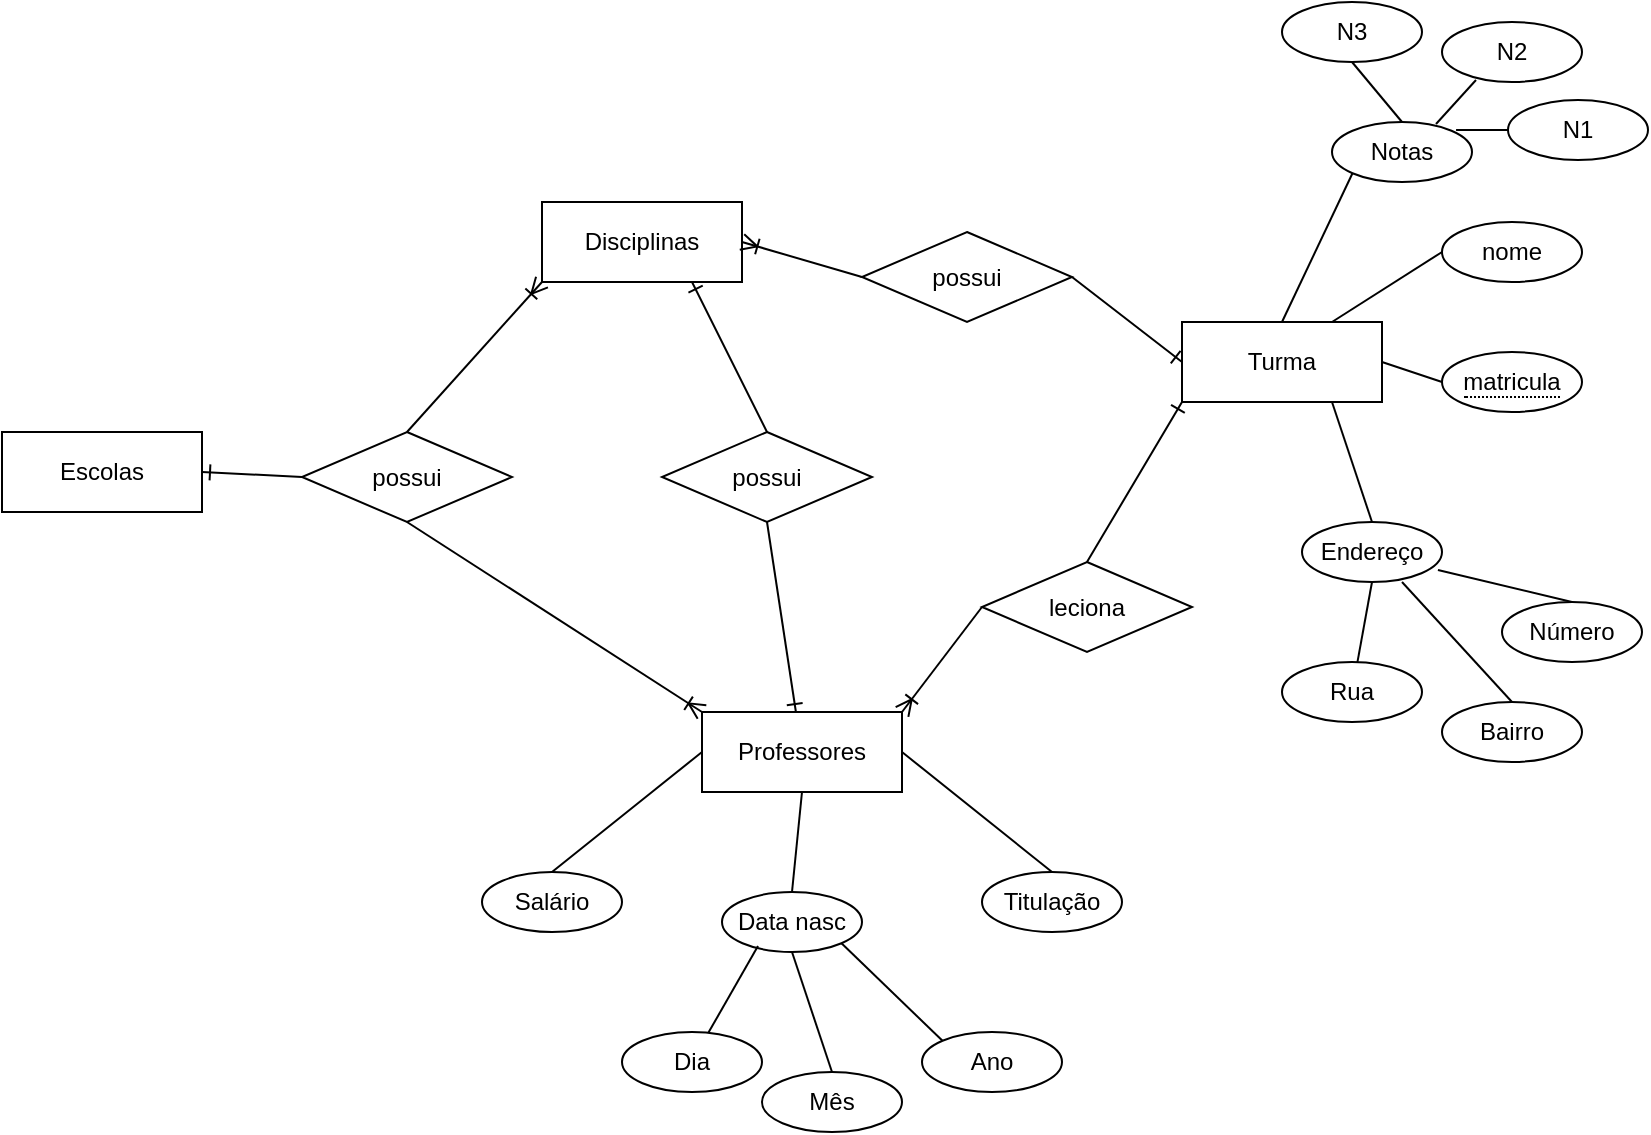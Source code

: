 <mxfile version="20.1.1" type="github">
  <diagram id="R2lEEEUBdFMjLlhIrx00" name="Page-1">
    <mxGraphModel dx="1381" dy="764" grid="1" gridSize="10" guides="1" tooltips="1" connect="1" arrows="1" fold="1" page="1" pageScale="1" pageWidth="850" pageHeight="1100" math="0" shadow="0" extFonts="Permanent Marker^https://fonts.googleapis.com/css?family=Permanent+Marker">
      <root>
        <mxCell id="0" />
        <mxCell id="1" parent="0" />
        <mxCell id="V23KG6YPVm5Pd8DgJK21-1" value="Escolas" style="rounded=0;whiteSpace=wrap;html=1;" vertex="1" parent="1">
          <mxGeometry x="10" y="285" width="100" height="40" as="geometry" />
        </mxCell>
        <mxCell id="V23KG6YPVm5Pd8DgJK21-2" value="Disciplinas" style="whiteSpace=wrap;html=1;align=center;" vertex="1" parent="1">
          <mxGeometry x="280" y="170" width="100" height="40" as="geometry" />
        </mxCell>
        <mxCell id="V23KG6YPVm5Pd8DgJK21-4" value="Professores" style="whiteSpace=wrap;html=1;align=center;" vertex="1" parent="1">
          <mxGeometry x="360" y="425" width="100" height="40" as="geometry" />
        </mxCell>
        <mxCell id="V23KG6YPVm5Pd8DgJK21-5" value="Turma" style="whiteSpace=wrap;html=1;align=center;" vertex="1" parent="1">
          <mxGeometry x="600" y="230" width="100" height="40" as="geometry" />
        </mxCell>
        <mxCell id="V23KG6YPVm5Pd8DgJK21-6" value="&lt;span style=&quot;border-bottom: 1px dotted&quot;&gt;matricula&lt;/span&gt;" style="ellipse;whiteSpace=wrap;html=1;align=center;" vertex="1" parent="1">
          <mxGeometry x="730" y="245" width="70" height="30" as="geometry" />
        </mxCell>
        <mxCell id="V23KG6YPVm5Pd8DgJK21-7" value="nome" style="ellipse;whiteSpace=wrap;html=1;align=center;" vertex="1" parent="1">
          <mxGeometry x="730" y="180" width="70" height="30" as="geometry" />
        </mxCell>
        <mxCell id="V23KG6YPVm5Pd8DgJK21-8" value="Endereço" style="ellipse;whiteSpace=wrap;html=1;align=center;" vertex="1" parent="1">
          <mxGeometry x="660" y="330" width="70" height="30" as="geometry" />
        </mxCell>
        <mxCell id="V23KG6YPVm5Pd8DgJK21-9" value="Bairro" style="ellipse;whiteSpace=wrap;html=1;align=center;" vertex="1" parent="1">
          <mxGeometry x="730" y="420" width="70" height="30" as="geometry" />
        </mxCell>
        <mxCell id="V23KG6YPVm5Pd8DgJK21-10" value="Número" style="ellipse;whiteSpace=wrap;html=1;align=center;" vertex="1" parent="1">
          <mxGeometry x="760" y="370" width="70" height="30" as="geometry" />
        </mxCell>
        <mxCell id="V23KG6YPVm5Pd8DgJK21-11" value="Rua" style="ellipse;whiteSpace=wrap;html=1;align=center;" vertex="1" parent="1">
          <mxGeometry x="650" y="400" width="70" height="30" as="geometry" />
        </mxCell>
        <mxCell id="V23KG6YPVm5Pd8DgJK21-12" value="" style="endArrow=none;html=1;rounded=0;entryX=0.5;entryY=0;entryDx=0;entryDy=0;" edge="1" parent="1" target="V23KG6YPVm5Pd8DgJK21-9">
          <mxGeometry width="50" height="50" relative="1" as="geometry">
            <mxPoint x="710" y="360" as="sourcePoint" />
            <mxPoint x="750" y="410" as="targetPoint" />
          </mxGeometry>
        </mxCell>
        <mxCell id="V23KG6YPVm5Pd8DgJK21-13" value="" style="endArrow=none;html=1;rounded=0;exitX=0.5;exitY=1;exitDx=0;exitDy=0;" edge="1" parent="1" source="V23KG6YPVm5Pd8DgJK21-8" target="V23KG6YPVm5Pd8DgJK21-11">
          <mxGeometry width="50" height="50" relative="1" as="geometry">
            <mxPoint x="720" y="370" as="sourcePoint" />
            <mxPoint x="775" y="430" as="targetPoint" />
          </mxGeometry>
        </mxCell>
        <mxCell id="V23KG6YPVm5Pd8DgJK21-14" value="" style="endArrow=none;html=1;rounded=0;exitX=0.971;exitY=0.8;exitDx=0;exitDy=0;entryX=0.5;entryY=0;entryDx=0;entryDy=0;exitPerimeter=0;" edge="1" parent="1" source="V23KG6YPVm5Pd8DgJK21-8" target="V23KG6YPVm5Pd8DgJK21-10">
          <mxGeometry width="50" height="50" relative="1" as="geometry">
            <mxPoint x="705" y="370" as="sourcePoint" />
            <mxPoint x="697.719" y="410.045" as="targetPoint" />
          </mxGeometry>
        </mxCell>
        <mxCell id="V23KG6YPVm5Pd8DgJK21-15" value="" style="endArrow=none;html=1;rounded=0;exitX=0.75;exitY=1;exitDx=0;exitDy=0;entryX=0.5;entryY=0;entryDx=0;entryDy=0;" edge="1" parent="1" source="V23KG6YPVm5Pd8DgJK21-5" target="V23KG6YPVm5Pd8DgJK21-8">
          <mxGeometry width="50" height="50" relative="1" as="geometry">
            <mxPoint x="715" y="380" as="sourcePoint" />
            <mxPoint x="707.719" y="420.045" as="targetPoint" />
          </mxGeometry>
        </mxCell>
        <mxCell id="V23KG6YPVm5Pd8DgJK21-16" value="" style="endArrow=none;html=1;rounded=0;exitX=1;exitY=0.5;exitDx=0;exitDy=0;entryX=0;entryY=0.5;entryDx=0;entryDy=0;" edge="1" parent="1" source="V23KG6YPVm5Pd8DgJK21-5" target="V23KG6YPVm5Pd8DgJK21-6">
          <mxGeometry width="50" height="50" relative="1" as="geometry">
            <mxPoint x="655" y="290" as="sourcePoint" />
            <mxPoint x="705" y="340" as="targetPoint" />
          </mxGeometry>
        </mxCell>
        <mxCell id="V23KG6YPVm5Pd8DgJK21-17" value="" style="endArrow=none;html=1;rounded=0;exitX=0.75;exitY=0;exitDx=0;exitDy=0;entryX=0;entryY=0.5;entryDx=0;entryDy=0;" edge="1" parent="1" source="V23KG6YPVm5Pd8DgJK21-5" target="V23KG6YPVm5Pd8DgJK21-7">
          <mxGeometry width="50" height="50" relative="1" as="geometry">
            <mxPoint x="630" y="190" as="sourcePoint" />
            <mxPoint x="690" y="190" as="targetPoint" />
          </mxGeometry>
        </mxCell>
        <mxCell id="V23KG6YPVm5Pd8DgJK21-18" value="Data nasc" style="ellipse;whiteSpace=wrap;html=1;align=center;" vertex="1" parent="1">
          <mxGeometry x="370" y="515" width="70" height="30" as="geometry" />
        </mxCell>
        <mxCell id="V23KG6YPVm5Pd8DgJK21-19" value="Mês" style="ellipse;whiteSpace=wrap;html=1;align=center;" vertex="1" parent="1">
          <mxGeometry x="390" y="605" width="70" height="30" as="geometry" />
        </mxCell>
        <mxCell id="V23KG6YPVm5Pd8DgJK21-20" value="Ano" style="ellipse;whiteSpace=wrap;html=1;align=center;" vertex="1" parent="1">
          <mxGeometry x="470" y="585" width="70" height="30" as="geometry" />
        </mxCell>
        <mxCell id="V23KG6YPVm5Pd8DgJK21-21" value="Dia" style="ellipse;whiteSpace=wrap;html=1;align=center;" vertex="1" parent="1">
          <mxGeometry x="320" y="585" width="70" height="30" as="geometry" />
        </mxCell>
        <mxCell id="V23KG6YPVm5Pd8DgJK21-22" value="" style="endArrow=none;html=1;rounded=0;entryX=0.5;entryY=0;entryDx=0;entryDy=0;exitX=0.5;exitY=1;exitDx=0;exitDy=0;" edge="1" parent="1" target="V23KG6YPVm5Pd8DgJK21-19" source="V23KG6YPVm5Pd8DgJK21-18">
          <mxGeometry width="50" height="50" relative="1" as="geometry">
            <mxPoint x="420" y="545" as="sourcePoint" />
            <mxPoint x="460" y="595" as="targetPoint" />
          </mxGeometry>
        </mxCell>
        <mxCell id="V23KG6YPVm5Pd8DgJK21-23" value="" style="endArrow=none;html=1;rounded=0;exitX=0.257;exitY=0.9;exitDx=0;exitDy=0;exitPerimeter=0;" edge="1" parent="1" source="V23KG6YPVm5Pd8DgJK21-18" target="V23KG6YPVm5Pd8DgJK21-21">
          <mxGeometry width="50" height="50" relative="1" as="geometry">
            <mxPoint x="430" y="555" as="sourcePoint" />
            <mxPoint x="485" y="615" as="targetPoint" />
          </mxGeometry>
        </mxCell>
        <mxCell id="V23KG6YPVm5Pd8DgJK21-24" value="" style="endArrow=none;html=1;rounded=0;entryX=0;entryY=0;entryDx=0;entryDy=0;exitX=1;exitY=1;exitDx=0;exitDy=0;" edge="1" parent="1" source="V23KG6YPVm5Pd8DgJK21-18" target="V23KG6YPVm5Pd8DgJK21-20">
          <mxGeometry width="50" height="50" relative="1" as="geometry">
            <mxPoint x="430" y="535" as="sourcePoint" />
            <mxPoint x="407.719" y="595.045" as="targetPoint" />
          </mxGeometry>
        </mxCell>
        <mxCell id="V23KG6YPVm5Pd8DgJK21-25" value="" style="endArrow=none;html=1;rounded=0;exitX=0.75;exitY=1;exitDx=0;exitDy=0;entryX=0.5;entryY=0;entryDx=0;entryDy=0;" edge="1" parent="1" target="V23KG6YPVm5Pd8DgJK21-18">
          <mxGeometry width="50" height="50" relative="1" as="geometry">
            <mxPoint x="410" y="465" as="sourcePoint" />
            <mxPoint x="460" y="515" as="targetPoint" />
          </mxGeometry>
        </mxCell>
        <mxCell id="V23KG6YPVm5Pd8DgJK21-27" value="Salário" style="ellipse;whiteSpace=wrap;html=1;align=center;" vertex="1" parent="1">
          <mxGeometry x="250" y="505" width="70" height="30" as="geometry" />
        </mxCell>
        <mxCell id="V23KG6YPVm5Pd8DgJK21-28" value="" style="endArrow=none;html=1;rounded=0;exitX=0;exitY=0.5;exitDx=0;exitDy=0;entryX=0.5;entryY=0;entryDx=0;entryDy=0;" edge="1" parent="1" target="V23KG6YPVm5Pd8DgJK21-27" source="V23KG6YPVm5Pd8DgJK21-4">
          <mxGeometry width="50" height="50" relative="1" as="geometry">
            <mxPoint x="290" y="455" as="sourcePoint" />
            <mxPoint x="340" y="505" as="targetPoint" />
          </mxGeometry>
        </mxCell>
        <mxCell id="V23KG6YPVm5Pd8DgJK21-29" value="Titulação" style="ellipse;whiteSpace=wrap;html=1;align=center;" vertex="1" parent="1">
          <mxGeometry x="500" y="505" width="70" height="30" as="geometry" />
        </mxCell>
        <mxCell id="V23KG6YPVm5Pd8DgJK21-30" value="" style="endArrow=none;html=1;rounded=0;exitX=1;exitY=0.5;exitDx=0;exitDy=0;entryX=0.5;entryY=0;entryDx=0;entryDy=0;" edge="1" parent="1" target="V23KG6YPVm5Pd8DgJK21-29" source="V23KG6YPVm5Pd8DgJK21-4">
          <mxGeometry width="50" height="50" relative="1" as="geometry">
            <mxPoint x="540" y="455" as="sourcePoint" />
            <mxPoint x="590" y="505" as="targetPoint" />
          </mxGeometry>
        </mxCell>
        <mxCell id="V23KG6YPVm5Pd8DgJK21-31" value="Notas" style="ellipse;whiteSpace=wrap;html=1;align=center;" vertex="1" parent="1">
          <mxGeometry x="675" y="130" width="70" height="30" as="geometry" />
        </mxCell>
        <mxCell id="V23KG6YPVm5Pd8DgJK21-32" value="" style="endArrow=none;html=1;rounded=0;exitX=0.5;exitY=0;exitDx=0;exitDy=0;entryX=0;entryY=1;entryDx=0;entryDy=0;" edge="1" parent="1" target="V23KG6YPVm5Pd8DgJK21-31" source="V23KG6YPVm5Pd8DgJK21-5">
          <mxGeometry width="50" height="50" relative="1" as="geometry">
            <mxPoint x="590" y="190" as="sourcePoint" />
            <mxPoint x="635" y="140" as="targetPoint" />
          </mxGeometry>
        </mxCell>
        <mxCell id="V23KG6YPVm5Pd8DgJK21-33" value="possui" style="shape=rhombus;perimeter=rhombusPerimeter;whiteSpace=wrap;html=1;align=center;" vertex="1" parent="1">
          <mxGeometry x="160" y="285" width="105" height="45" as="geometry" />
        </mxCell>
        <mxCell id="V23KG6YPVm5Pd8DgJK21-35" value="possui" style="shape=rhombus;perimeter=rhombusPerimeter;whiteSpace=wrap;html=1;align=center;" vertex="1" parent="1">
          <mxGeometry x="440" y="185" width="105" height="45" as="geometry" />
        </mxCell>
        <mxCell id="V23KG6YPVm5Pd8DgJK21-46" value="N3" style="ellipse;whiteSpace=wrap;html=1;align=center;" vertex="1" parent="1">
          <mxGeometry x="650" y="70" width="70" height="30" as="geometry" />
        </mxCell>
        <mxCell id="V23KG6YPVm5Pd8DgJK21-47" value="N2" style="ellipse;whiteSpace=wrap;html=1;align=center;" vertex="1" parent="1">
          <mxGeometry x="730" y="80" width="70" height="30" as="geometry" />
        </mxCell>
        <mxCell id="V23KG6YPVm5Pd8DgJK21-48" value="N1" style="ellipse;whiteSpace=wrap;html=1;align=center;" vertex="1" parent="1">
          <mxGeometry x="763" y="119" width="70" height="30" as="geometry" />
        </mxCell>
        <mxCell id="V23KG6YPVm5Pd8DgJK21-49" value="" style="endArrow=none;html=1;rounded=0;exitX=0.5;exitY=0;exitDx=0;exitDy=0;entryX=0.5;entryY=1;entryDx=0;entryDy=0;" edge="1" parent="1" source="V23KG6YPVm5Pd8DgJK21-31" target="V23KG6YPVm5Pd8DgJK21-46">
          <mxGeometry width="50" height="50" relative="1" as="geometry">
            <mxPoint x="630" y="250" as="sourcePoint" />
            <mxPoint x="695.251" y="165.607" as="targetPoint" />
          </mxGeometry>
        </mxCell>
        <mxCell id="V23KG6YPVm5Pd8DgJK21-50" value="" style="endArrow=none;html=1;rounded=0;exitX=0.743;exitY=0.033;exitDx=0;exitDy=0;entryX=0.243;entryY=0.967;entryDx=0;entryDy=0;entryPerimeter=0;exitPerimeter=0;" edge="1" parent="1" source="V23KG6YPVm5Pd8DgJK21-31" target="V23KG6YPVm5Pd8DgJK21-47">
          <mxGeometry width="50" height="50" relative="1" as="geometry">
            <mxPoint x="720" y="140" as="sourcePoint" />
            <mxPoint x="695" y="110" as="targetPoint" />
          </mxGeometry>
        </mxCell>
        <mxCell id="V23KG6YPVm5Pd8DgJK21-51" value="" style="endArrow=none;html=1;rounded=0;exitX=0.886;exitY=0.133;exitDx=0;exitDy=0;entryX=0;entryY=0.5;entryDx=0;entryDy=0;exitPerimeter=0;" edge="1" parent="1" source="V23KG6YPVm5Pd8DgJK21-31" target="V23KG6YPVm5Pd8DgJK21-48">
          <mxGeometry width="50" height="50" relative="1" as="geometry">
            <mxPoint x="737.01" y="140.99" as="sourcePoint" />
            <mxPoint x="757.01" y="119.01" as="targetPoint" />
          </mxGeometry>
        </mxCell>
        <mxCell id="V23KG6YPVm5Pd8DgJK21-53" value="" style="endArrow=none;html=1;rounded=0;startArrow=ERone;startFill=0;entryX=0.5;entryY=0;entryDx=0;entryDy=0;exitX=0;exitY=1;exitDx=0;exitDy=0;" edge="1" parent="1" source="V23KG6YPVm5Pd8DgJK21-5" target="V23KG6YPVm5Pd8DgJK21-54">
          <mxGeometry width="50" height="50" relative="1" as="geometry">
            <mxPoint x="520" y="340" as="sourcePoint" />
            <mxPoint x="439.355" y="298.348" as="targetPoint" />
          </mxGeometry>
        </mxCell>
        <mxCell id="V23KG6YPVm5Pd8DgJK21-54" value="leciona" style="shape=rhombus;perimeter=rhombusPerimeter;whiteSpace=wrap;html=1;align=center;" vertex="1" parent="1">
          <mxGeometry x="500" y="350" width="105" height="45" as="geometry" />
        </mxCell>
        <mxCell id="V23KG6YPVm5Pd8DgJK21-56" value="" style="endArrow=none;html=1;rounded=0;startArrow=ERone;startFill=0;entryX=0;entryY=0.5;entryDx=0;entryDy=0;exitX=1;exitY=0.5;exitDx=0;exitDy=0;" edge="1" parent="1" source="V23KG6YPVm5Pd8DgJK21-1" target="V23KG6YPVm5Pd8DgJK21-33">
          <mxGeometry width="50" height="50" relative="1" as="geometry">
            <mxPoint x="380" y="170" as="sourcePoint" />
            <mxPoint x="227.5" y="50" as="targetPoint" />
          </mxGeometry>
        </mxCell>
        <mxCell id="V23KG6YPVm5Pd8DgJK21-57" value="" style="endArrow=none;html=1;rounded=0;exitX=0;exitY=1;exitDx=0;exitDy=0;startArrow=ERoneToMany;startFill=0;entryX=0.5;entryY=0;entryDx=0;entryDy=0;" edge="1" parent="1" source="V23KG6YPVm5Pd8DgJK21-2" target="V23KG6YPVm5Pd8DgJK21-33">
          <mxGeometry width="50" height="50" relative="1" as="geometry">
            <mxPoint x="248.75" y="240" as="sourcePoint" />
            <mxPoint x="227.5" y="95" as="targetPoint" />
          </mxGeometry>
        </mxCell>
        <mxCell id="V23KG6YPVm5Pd8DgJK21-61" value="" style="endArrow=none;html=1;rounded=0;entryX=1;entryY=0.5;entryDx=0;entryDy=0;startArrow=ERone;startFill=0;exitX=0;exitY=0.5;exitDx=0;exitDy=0;" edge="1" parent="1" source="V23KG6YPVm5Pd8DgJK21-5" target="V23KG6YPVm5Pd8DgJK21-35">
          <mxGeometry width="50" height="50" relative="1" as="geometry">
            <mxPoint x="270" y="270" as="sourcePoint" />
            <mxPoint x="370" y="277.5" as="targetPoint" />
          </mxGeometry>
        </mxCell>
        <mxCell id="V23KG6YPVm5Pd8DgJK21-62" value="" style="endArrow=none;html=1;rounded=0;exitX=1;exitY=0.5;exitDx=0;exitDy=0;entryX=0;entryY=0.5;entryDx=0;entryDy=0;startArrow=ERoneToMany;startFill=0;" edge="1" parent="1" source="V23KG6YPVm5Pd8DgJK21-2" target="V23KG6YPVm5Pd8DgJK21-35">
          <mxGeometry width="50" height="50" relative="1" as="geometry">
            <mxPoint x="220" y="250" as="sourcePoint" />
            <mxPoint x="230" y="192.5" as="targetPoint" />
          </mxGeometry>
        </mxCell>
        <mxCell id="V23KG6YPVm5Pd8DgJK21-63" value="" style="endArrow=none;html=1;rounded=0;entryX=0;entryY=0.5;entryDx=0;entryDy=0;startArrow=ERoneToMany;startFill=0;exitX=1;exitY=0;exitDx=0;exitDy=0;" edge="1" parent="1" source="V23KG6YPVm5Pd8DgJK21-4" target="V23KG6YPVm5Pd8DgJK21-54">
          <mxGeometry width="50" height="50" relative="1" as="geometry">
            <mxPoint x="500" y="435" as="sourcePoint" />
            <mxPoint x="250" y="227.5" as="targetPoint" />
          </mxGeometry>
        </mxCell>
        <mxCell id="V23KG6YPVm5Pd8DgJK21-64" value="" style="endArrow=none;html=1;rounded=0;exitX=0;exitY=0;exitDx=0;exitDy=0;startArrow=ERoneToMany;startFill=0;entryX=0.5;entryY=1;entryDx=0;entryDy=0;" edge="1" parent="1" source="V23KG6YPVm5Pd8DgJK21-4" target="V23KG6YPVm5Pd8DgJK21-33">
          <mxGeometry width="50" height="50" relative="1" as="geometry">
            <mxPoint x="290" y="220" as="sourcePoint" />
            <mxPoint x="222.5" y="295" as="targetPoint" />
          </mxGeometry>
        </mxCell>
        <mxCell id="V23KG6YPVm5Pd8DgJK21-65" value="possui" style="shape=rhombus;perimeter=rhombusPerimeter;whiteSpace=wrap;html=1;align=center;" vertex="1" parent="1">
          <mxGeometry x="340" y="285" width="105" height="45" as="geometry" />
        </mxCell>
        <mxCell id="V23KG6YPVm5Pd8DgJK21-66" value="" style="endArrow=none;html=1;rounded=0;exitX=0.75;exitY=1;exitDx=0;exitDy=0;startArrow=ERone;startFill=0;entryX=0.5;entryY=0;entryDx=0;entryDy=0;" edge="1" parent="1" target="V23KG6YPVm5Pd8DgJK21-65" source="V23KG6YPVm5Pd8DgJK21-2">
          <mxGeometry width="50" height="50" relative="1" as="geometry">
            <mxPoint x="460" y="210" as="sourcePoint" />
            <mxPoint x="407.5" y="95" as="targetPoint" />
          </mxGeometry>
        </mxCell>
        <mxCell id="V23KG6YPVm5Pd8DgJK21-67" value="" style="endArrow=none;html=1;rounded=0;startArrow=ERone;startFill=0;entryX=0.5;entryY=1;entryDx=0;entryDy=0;" edge="1" parent="1" source="V23KG6YPVm5Pd8DgJK21-4" target="V23KG6YPVm5Pd8DgJK21-65">
          <mxGeometry width="50" height="50" relative="1" as="geometry">
            <mxPoint x="365" y="220" as="sourcePoint" />
            <mxPoint x="402.5" y="295" as="targetPoint" />
          </mxGeometry>
        </mxCell>
      </root>
    </mxGraphModel>
  </diagram>
</mxfile>
